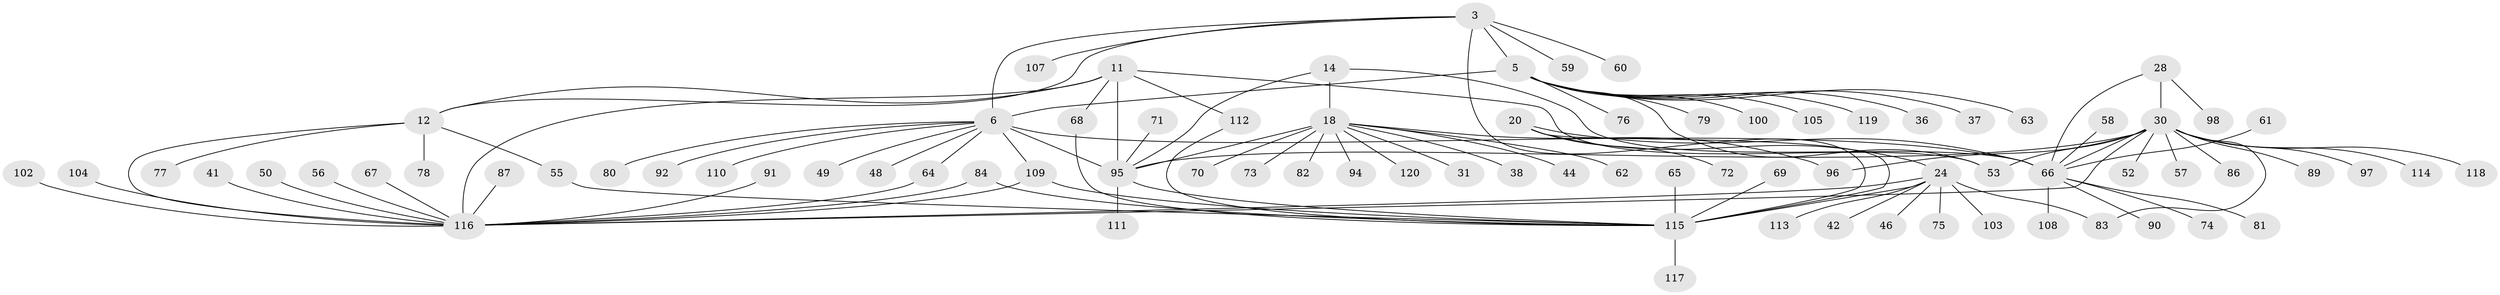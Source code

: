 // original degree distribution, {7: 0.05, 9: 0.03333333333333333, 8: 0.025, 10: 0.041666666666666664, 13: 0.008333333333333333, 11: 0.008333333333333333, 6: 0.041666666666666664, 5: 0.016666666666666666, 12: 0.008333333333333333, 16: 0.016666666666666666, 1: 0.5416666666666666, 2: 0.15833333333333333, 3: 0.041666666666666664, 4: 0.008333333333333333}
// Generated by graph-tools (version 1.1) at 2025/58/03/04/25 21:58:41]
// undirected, 84 vertices, 106 edges
graph export_dot {
graph [start="1"]
  node [color=gray90,style=filled];
  3 [super="+1"];
  5 [super="+2"];
  6 [super="+4"];
  11 [super="+10"];
  12 [super="+7"];
  14 [super="+13"];
  18 [super="+16+15"];
  20 [super="+19"];
  24 [super="+23+22"];
  28 [super="+26"];
  30 [super="+27+25"];
  31;
  36;
  37;
  38;
  41;
  42;
  44;
  46;
  48;
  49;
  50;
  52;
  53 [super="+35+45"];
  55;
  56;
  57;
  58;
  59;
  60;
  61;
  62;
  63;
  64;
  65;
  66 [super="+29+43"];
  67;
  68;
  69;
  70;
  71;
  72;
  73;
  74;
  75;
  76;
  77;
  78;
  79;
  80;
  81 [super="+40"];
  82;
  83 [super="+34"];
  84;
  86;
  87;
  89 [super="+33"];
  90;
  91;
  92;
  94;
  95 [super="+85+88+17"];
  96;
  97;
  98;
  100;
  102;
  103;
  104;
  105;
  107;
  108;
  109 [super="+47"];
  110;
  111 [super="+51"];
  112 [super="+39+101"];
  113;
  114 [super="+106"];
  115 [super="+99+21"];
  116 [super="+9"];
  117;
  118 [super="+93"];
  119 [super="+32"];
  120;
  3 -- 5 [weight=4];
  3 -- 6 [weight=4];
  3 -- 59;
  3 -- 60;
  3 -- 107;
  3 -- 12;
  3 -- 115;
  5 -- 6 [weight=4];
  5 -- 37;
  5 -- 79;
  5 -- 100;
  5 -- 105;
  5 -- 36;
  5 -- 76;
  5 -- 63;
  5 -- 53;
  5 -- 119;
  6 -- 49;
  6 -- 80;
  6 -- 110;
  6 -- 64;
  6 -- 48;
  6 -- 92;
  6 -- 109;
  6 -- 95 [weight=2];
  6 -- 66;
  11 -- 12 [weight=4];
  11 -- 68;
  11 -- 53;
  11 -- 112;
  11 -- 95 [weight=2];
  11 -- 116 [weight=4];
  12 -- 55;
  12 -- 77;
  12 -- 78;
  12 -- 116 [weight=4];
  14 -- 18 [weight=6];
  14 -- 95 [weight=2];
  14 -- 66;
  18 -- 38;
  18 -- 62;
  18 -- 70;
  18 -- 120;
  18 -- 96;
  18 -- 44;
  18 -- 94;
  18 -- 31;
  18 -- 82;
  18 -- 73;
  18 -- 95 [weight=3];
  20 -- 24 [weight=6];
  20 -- 72;
  20 -- 115 [weight=2];
  20 -- 66;
  24 -- 42;
  24 -- 46;
  24 -- 113;
  24 -- 103;
  24 -- 75;
  24 -- 116 [weight=2];
  24 -- 83;
  24 -- 115 [weight=3];
  28 -- 30 [weight=6];
  28 -- 98;
  28 -- 66 [weight=2];
  30 -- 57;
  30 -- 86;
  30 -- 97;
  30 -- 96;
  30 -- 52;
  30 -- 83;
  30 -- 53;
  30 -- 89;
  30 -- 95;
  30 -- 118;
  30 -- 114;
  30 -- 66 [weight=3];
  30 -- 116;
  41 -- 116;
  50 -- 116;
  55 -- 115;
  56 -- 116;
  58 -- 66;
  61 -- 66;
  64 -- 116;
  65 -- 115;
  66 -- 74;
  66 -- 108;
  66 -- 81;
  66 -- 90;
  67 -- 116;
  68 -- 115;
  69 -- 115;
  71 -- 95;
  84 -- 115;
  84 -- 116;
  87 -- 116;
  91 -- 116;
  95 -- 111;
  95 -- 115 [weight=2];
  102 -- 116;
  104 -- 116;
  109 -- 115;
  109 -- 116;
  112 -- 115;
  115 -- 117;
}
